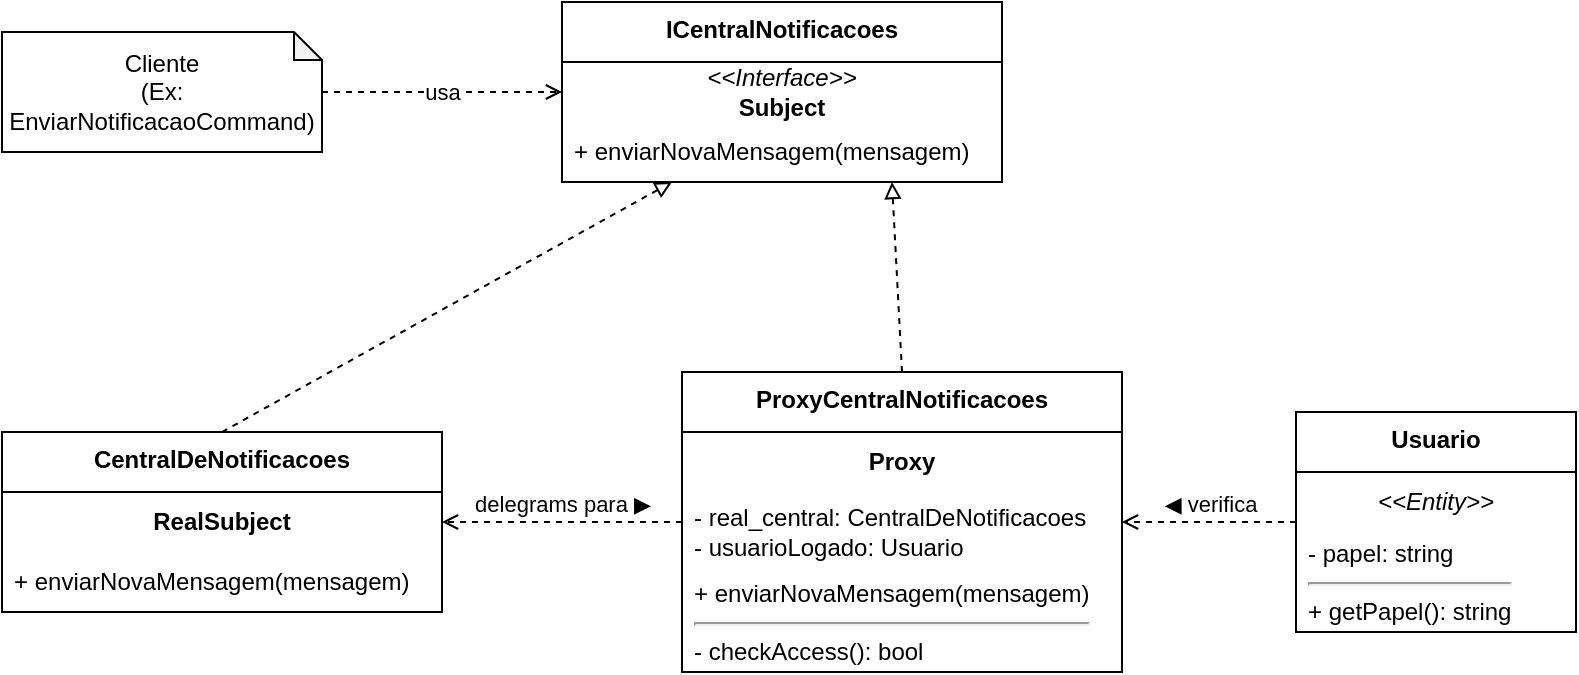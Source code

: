 <mxfile version="28.2.5">
  <diagram name="Padrão de Projeto - Proxy" id="Proxy-CMC-Diagram">
    <mxGraphModel dx="1111" dy="517" grid="1" gridSize="10" guides="1" tooltips="1" connect="1" arrows="1" fold="1" page="1" pageScale="1" pageWidth="827" pageHeight="1169" math="0" shadow="0">
      <root>
        <mxCell id="0" />
        <mxCell id="1" parent="0" />
        <mxCell id="subject-interface" value="ICentralNotificacoes" style="swimlane;fontStyle=1;align=center;verticalAlign=top;childLayout=stackLayout;horizontal=1;startSize=30;horizontalStack=0;resizeParent=1;resizeParentMax=0;resizeLast=0;collapsible=0;marginBottom=0;html=1;whiteSpace=wrap;" parent="1" vertex="1">
          <mxGeometry x="320" y="65" width="220" height="90" as="geometry" />
        </mxCell>
        <mxCell id="subject-stereotype" value="&lt;i&gt;&amp;lt;&amp;lt;Interface&amp;gt;&amp;gt;&lt;/i&gt;&lt;br&gt;&lt;b&gt;Subject&lt;/b&gt;" style="text;html=1;strokeColor=none;fillColor=none;align=center;verticalAlign=middle;whiteSpace=wrap;rounded=0;" parent="subject-interface" vertex="1">
          <mxGeometry y="30" width="220" height="30" as="geometry" />
        </mxCell>
        <mxCell id="subject-methods" value="+ enviarNovaMensagem(mensagem)" style="text;html=1;strokeColor=none;fillColor=none;align=left;verticalAlign=middle;whiteSpace=wrap;rounded=0;spacingLeft=4;" parent="subject-interface" vertex="1">
          <mxGeometry y="60" width="220" height="30" as="geometry" />
        </mxCell>
        <mxCell id="real-subject" value="CentralDeNotificacoes" style="swimlane;fontStyle=1;align=center;verticalAlign=top;childLayout=stackLayout;horizontal=1;startSize=30;horizontalStack=0;resizeParent=1;resizeParentMax=0;resizeLast=0;collapsible=0;marginBottom=0;html=1;whiteSpace=wrap;" parent="1" vertex="1">
          <mxGeometry x="40" y="280" width="220" height="90" as="geometry" />
        </mxCell>
        <mxCell id="real-subject-stereotype" value="&lt;b&gt;RealSubject&lt;/b&gt;" style="text;html=1;strokeColor=none;fillColor=none;align=center;verticalAlign=middle;whiteSpace=wrap;rounded=0;" parent="real-subject" vertex="1">
          <mxGeometry y="30" width="220" height="30" as="geometry" />
        </mxCell>
        <mxCell id="real-subject-methods" value="+ enviarNovaMensagem(mensagem)" style="text;html=1;strokeColor=none;fillColor=none;align=left;verticalAlign=middle;whiteSpace=wrap;rounded=0;spacingLeft=4;" parent="real-subject" vertex="1">
          <mxGeometry y="60" width="220" height="30" as="geometry" />
        </mxCell>
        <mxCell id="proxy" value="ProxyCentralNotificacoes" style="swimlane;fontStyle=1;align=center;verticalAlign=top;childLayout=stackLayout;horizontal=1;startSize=30;horizontalStack=0;resizeParent=1;resizeParentMax=0;resizeLast=0;collapsible=0;marginBottom=0;html=1;whiteSpace=wrap;" parent="1" vertex="1">
          <mxGeometry x="380" y="250" width="220" height="150" as="geometry" />
        </mxCell>
        <mxCell id="proxy-stereotype" value="&lt;b&gt;Proxy&lt;/b&gt;" style="text;html=1;strokeColor=none;fillColor=none;align=center;verticalAlign=middle;whiteSpace=wrap;rounded=0;" parent="proxy" vertex="1">
          <mxGeometry y="30" width="220" height="30" as="geometry" />
        </mxCell>
        <mxCell id="proxy-attrs" value="- real_central: CentralDeNotificacoes&lt;br&gt;- usuarioLogado: Usuario" style="text;html=1;strokeColor=none;fillColor=none;align=left;verticalAlign=middle;whiteSpace=wrap;rounded=0;spacingLeft=4;" parent="proxy" vertex="1">
          <mxGeometry y="60" width="220" height="40" as="geometry" />
        </mxCell>
        <mxCell id="proxy-methods" value="+ enviarNovaMensagem(mensagem)&lt;hr&gt;- checkAccess(): bool" style="text;html=1;strokeColor=none;fillColor=none;align=left;verticalAlign=middle;whiteSpace=wrap;rounded=0;spacingLeft=4;" parent="proxy" vertex="1">
          <mxGeometry y="100" width="220" height="50" as="geometry" />
        </mxCell>
        <mxCell id="usuario" value="Usuario" style="swimlane;fontStyle=1;align=center;verticalAlign=top;childLayout=stackLayout;horizontal=1;startSize=30;horizontalStack=0;resizeParent=1;resizeParentMax=0;resizeLast=0;collapsible=0;marginBottom=0;html=1;whiteSpace=wrap;" parent="1" vertex="1">
          <mxGeometry x="687" y="270" width="140" height="110" as="geometry" />
        </mxCell>
        <mxCell id="usuario-stereotype" value="&lt;i&gt;&amp;lt;&amp;lt;Entity&amp;gt;&amp;gt;&lt;/i&gt;" style="text;html=1;strokeColor=none;fillColor=none;align=center;verticalAlign=middle;whiteSpace=wrap;rounded=0;" parent="usuario" vertex="1">
          <mxGeometry y="30" width="140" height="30" as="geometry" />
        </mxCell>
        <mxCell id="usuario-attrs" value="- papel: string&lt;hr&gt;+ getPapel(): string" style="text;html=1;strokeColor=none;fillColor=none;align=left;verticalAlign=middle;whiteSpace=wrap;rounded=0;spacingLeft=4;" parent="usuario" vertex="1">
          <mxGeometry y="60" width="140" height="50" as="geometry" />
        </mxCell>
        <mxCell id="client" value="Cliente&lt;br&gt;(Ex: EnviarNotificacaoCommand)" style="shape=note;whiteSpace=wrap;html=1;backgroundOutline=1;darkOpacity=0.05;size=14;" parent="1" vertex="1">
          <mxGeometry x="40" y="80" width="160" height="60" as="geometry" />
        </mxCell>
        <mxCell id="edge-realsubject-implements" style="endArrow=block;endFill=0;html=1;rounded=0;dashed=1;exitX=0.5;exitY=0;exitDx=0;exitDy=0;entryX=0.25;entryY=1;entryDx=0;entryDy=0;" parent="1" source="real-subject" target="subject-interface" edge="1">
          <mxGeometry relative="1" as="geometry" />
        </mxCell>
        <mxCell id="edge-proxy-implements" style="endArrow=block;endFill=0;html=1;rounded=0;dashed=1;exitX=0.5;exitY=0;exitDx=0;exitDy=0;entryX=0.75;entryY=1;entryDx=0;entryDy=0;" parent="1" source="proxy" target="subject-interface" edge="1">
          <mxGeometry relative="1" as="geometry" />
        </mxCell>
        <mxCell id="edge-proxy-uses-realsubject" value="delegrams para ▶" style="endArrow=open;endFill=0;html=1;rounded=0;dashed=1;align=center;verticalAlign=bottom;" parent="1" source="proxy" target="real-subject" edge="1">
          <mxGeometry relative="1" as="geometry" />
        </mxCell>
        <mxCell id="edge-proxy-uses-usuario" value="◀ verifica" style="endArrow=open;endFill=0;html=1;rounded=0;dashed=1;align=center;verticalAlign=bottom;" parent="1" source="usuario" target="proxy" edge="1">
          <mxGeometry relative="1" as="geometry" />
        </mxCell>
        <mxCell id="edge-client-uses-interface" value="usa" style="endArrow=open;endFill=0;html=1;rounded=0;dashed=1;exitX=1;exitY=0.5;exitDx=0;exitDy=0;entryX=0;entryY=0.5;entryDx=0;entryDy=0;" parent="1" source="client" target="subject-interface" edge="1">
          <mxGeometry relative="1" as="geometry" />
        </mxCell>
      </root>
    </mxGraphModel>
  </diagram>
</mxfile>
